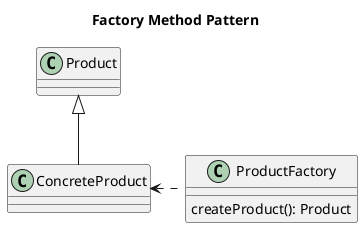 @startuml
skinparam classAttributeIconSize 0
title Factory Method Pattern

class Product

class ConcreteProduct
class ProductFactory

ProductFactory : createProduct(): Product

Product <|-- ConcreteProduct
ConcreteProduct <. ProductFactory

@enduml